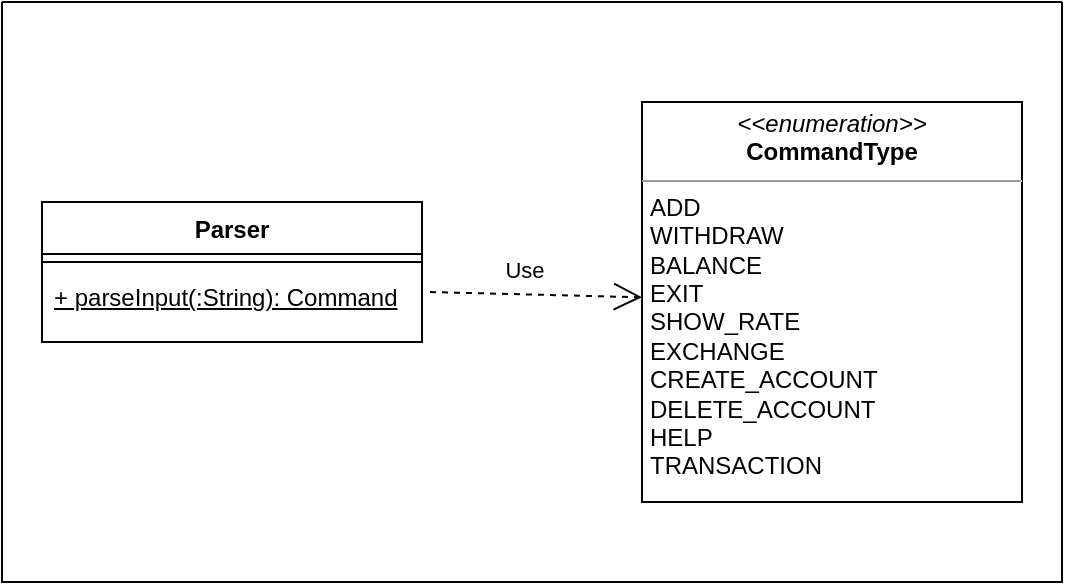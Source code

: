<mxfile version="21.1.5" type="device">
  <diagram id="C5RBs43oDa-KdzZeNtuy" name="Page-1">
    <mxGraphModel dx="636" dy="300" grid="1" gridSize="10" guides="1" tooltips="1" connect="1" arrows="1" fold="1" page="1" pageScale="1" pageWidth="827" pageHeight="1169" math="0" shadow="0">
      <root>
        <mxCell id="WIyWlLk6GJQsqaUBKTNV-0" />
        <mxCell id="WIyWlLk6GJQsqaUBKTNV-1" parent="WIyWlLk6GJQsqaUBKTNV-0" />
        <mxCell id="ijjxZxcLBHufBQeYNjHW-0" value="Parser" style="swimlane;fontStyle=1;align=center;verticalAlign=top;childLayout=stackLayout;horizontal=1;startSize=26;horizontalStack=0;resizeParent=1;resizeParentMax=0;resizeLast=0;collapsible=1;marginBottom=0;whiteSpace=wrap;html=1;" parent="WIyWlLk6GJQsqaUBKTNV-1" vertex="1">
          <mxGeometry x="160" y="330" width="190" height="70" as="geometry" />
        </mxCell>
        <mxCell id="ijjxZxcLBHufBQeYNjHW-2" value="" style="line;strokeWidth=1;fillColor=none;align=left;verticalAlign=middle;spacingTop=-1;spacingLeft=3;spacingRight=3;rotatable=0;labelPosition=right;points=[];portConstraint=eastwest;strokeColor=inherit;" parent="ijjxZxcLBHufBQeYNjHW-0" vertex="1">
          <mxGeometry y="26" width="190" height="8" as="geometry" />
        </mxCell>
        <mxCell id="ijjxZxcLBHufBQeYNjHW-3" value="&lt;u&gt;+ parseInput(:String): Command&lt;/u&gt;" style="text;strokeColor=none;fillColor=none;align=left;verticalAlign=top;spacingLeft=4;spacingRight=4;overflow=hidden;rotatable=0;points=[[0,0.5],[1,0.5]];portConstraint=eastwest;whiteSpace=wrap;html=1;" parent="ijjxZxcLBHufBQeYNjHW-0" vertex="1">
          <mxGeometry y="34" width="190" height="36" as="geometry" />
        </mxCell>
        <mxCell id="ijjxZxcLBHufBQeYNjHW-4" value="&lt;p style=&quot;margin:0px;margin-top:4px;text-align:center;&quot;&gt;&lt;i&gt;&amp;lt;&amp;lt;enumeration&amp;gt;&amp;gt;&lt;/i&gt;&lt;br&gt;&lt;b&gt;CommandType&lt;/b&gt;&lt;/p&gt;&lt;hr size=&quot;1&quot;&gt;&lt;p style=&quot;margin:0px;margin-left:4px;&quot;&gt;ADD&lt;/p&gt;&lt;p style=&quot;margin:0px;margin-left:4px;&quot;&gt;WITHDRAW&lt;/p&gt;&lt;p style=&quot;margin:0px;margin-left:4px;&quot;&gt;BALANCE&lt;/p&gt;&lt;p style=&quot;margin:0px;margin-left:4px;&quot;&gt;EXIT&lt;/p&gt;&lt;p style=&quot;margin:0px;margin-left:4px;&quot;&gt;SHOW_RATE&lt;/p&gt;&lt;p style=&quot;margin:0px;margin-left:4px;&quot;&gt;EXCHANGE&lt;/p&gt;&lt;p style=&quot;margin:0px;margin-left:4px;&quot;&gt;CREATE_ACCOUNT&lt;/p&gt;&lt;p style=&quot;margin:0px;margin-left:4px;&quot;&gt;DELETE_ACCOUNT&lt;/p&gt;&lt;p style=&quot;margin:0px;margin-left:4px;&quot;&gt;HELP&lt;br&gt;TRANSACTION&lt;/p&gt;" style="verticalAlign=top;align=left;overflow=fill;fontSize=12;fontFamily=Helvetica;html=1;whiteSpace=wrap;" parent="WIyWlLk6GJQsqaUBKTNV-1" vertex="1">
          <mxGeometry x="460" y="280" width="190" height="200" as="geometry" />
        </mxCell>
        <mxCell id="ijjxZxcLBHufBQeYNjHW-5" value="Use" style="endArrow=open;endSize=12;dashed=1;html=1;rounded=0;exitX=1.021;exitY=0.306;exitDx=0;exitDy=0;exitPerimeter=0;" parent="WIyWlLk6GJQsqaUBKTNV-1" source="ijjxZxcLBHufBQeYNjHW-3" target="ijjxZxcLBHufBQeYNjHW-4" edge="1">
          <mxGeometry x="-0.116" y="12" width="160" relative="1" as="geometry">
            <mxPoint x="330" y="380" as="sourcePoint" />
            <mxPoint x="490" y="380" as="targetPoint" />
            <mxPoint as="offset" />
          </mxGeometry>
        </mxCell>
        <mxCell id="ijjxZxcLBHufBQeYNjHW-6" value="" style="swimlane;startSize=0;" parent="WIyWlLk6GJQsqaUBKTNV-1" vertex="1">
          <mxGeometry x="140" y="230" width="530" height="290" as="geometry" />
        </mxCell>
      </root>
    </mxGraphModel>
  </diagram>
</mxfile>
